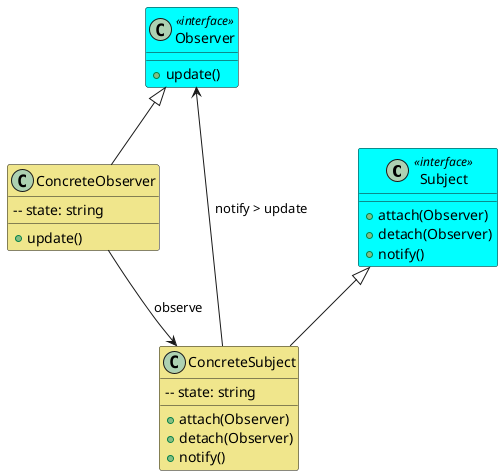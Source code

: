 @startuml
!define RECTANGLE class
!define DATABASE entity

skinparam class {
    BackgroundColor<<interface>> Cyan
    BackgroundColor Khaki
}

RECTANGLE "Subject" <<interface>> {
    + attach(Observer)
    + detach(Observer)
    + notify()
}

RECTANGLE "Observer" <<interface>> {
    + update()
}

RECTANGLE "ConcreteSubject" {
    + attach(Observer)
    + detach(Observer)
    + notify()
    -- state: string
}

RECTANGLE "ConcreteObserver" {
    + update()
    -- state: string
}

"ConcreteSubject" -up-|> "Subject"
"ConcreteObserver" -up-|> "Observer"
"ConcreteSubject" -> "Observer" : notify > update
"ConcreteObserver" --> "ConcreteSubject" : observe

@enduml

@startuml
!define RECTANGLE class
!define DATABASE entity

skinparam activity {
    BackgroundColor PaleGreen
    BorderColor Black
}

start

partition "ConcreteSubject" {
    :状态改变;
    :通知所有观察者;
}

partition "Observer1" {
    :接收通知;
    :更新状态;
}

partition "Observer2" {
    :接收通知;
    :更新状态;
}

stop

@enduml

